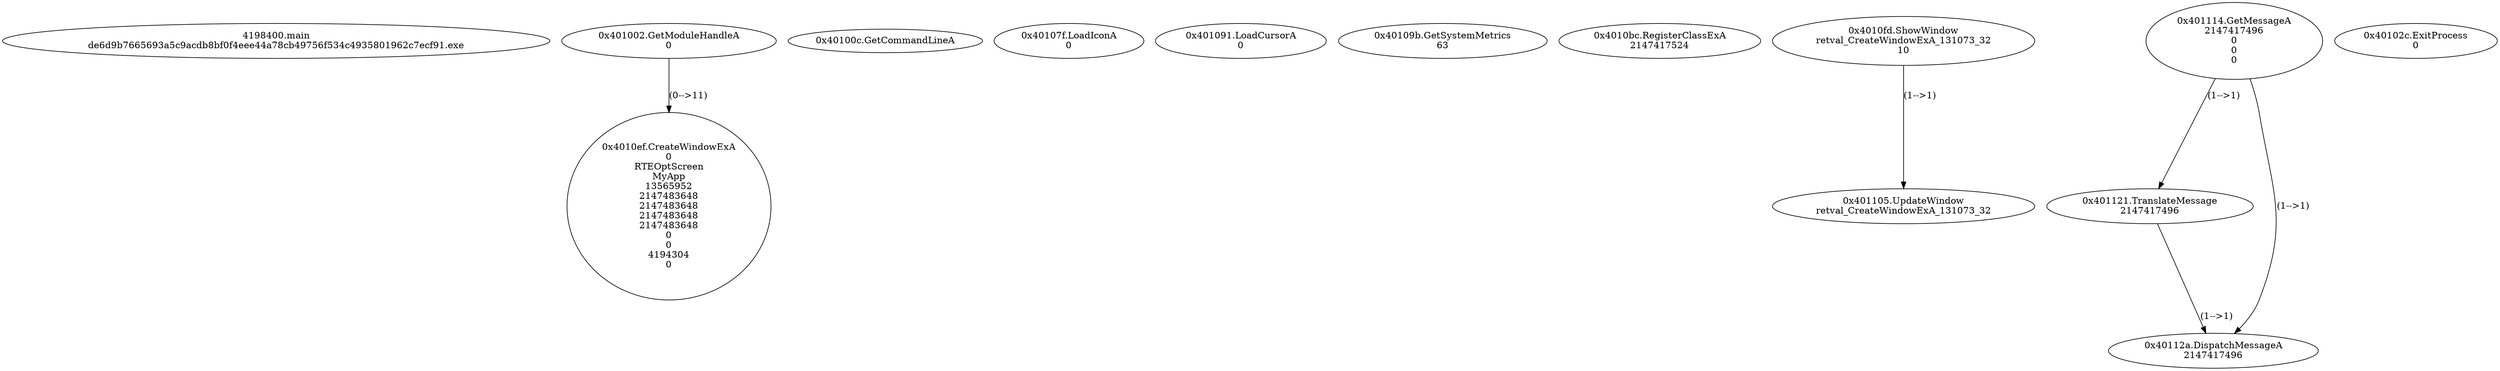 // Global SCDG with merge call
digraph {
	0 [label="4198400.main
de6d9b7665693a5c9acdb8bf0f4eee44a78cb49756f534c4935801962c7ecf91.exe"]
	1 [label="0x401002.GetModuleHandleA
0"]
	2 [label="0x40100c.GetCommandLineA
"]
	3 [label="0x40107f.LoadIconA
0
"]
	4 [label="0x401091.LoadCursorA
0
"]
	5 [label="0x40109b.GetSystemMetrics
63"]
	6 [label="0x4010bc.RegisterClassExA
2147417524"]
	7 [label="0x4010ef.CreateWindowExA
0
RTEOptScreen
MyApp
13565952
2147483648
2147483648
2147483648
2147483648
0
0
4194304
0"]
	1 -> 7 [label="(0-->11)"]
	8 [label="0x4010fd.ShowWindow
retval_CreateWindowExA_131073_32
10"]
	9 [label="0x401105.UpdateWindow
retval_CreateWindowExA_131073_32"]
	8 -> 9 [label="(1-->1)"]
	10 [label="0x401114.GetMessageA
2147417496
0
0
0"]
	11 [label="0x401121.TranslateMessage
2147417496"]
	10 -> 11 [label="(1-->1)"]
	12 [label="0x40112a.DispatchMessageA
2147417496"]
	10 -> 12 [label="(1-->1)"]
	11 -> 12 [label="(1-->1)"]
	13 [label="0x40102c.ExitProcess
0"]
}
